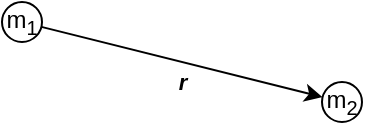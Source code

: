 <mxfile version="27.0.5">
  <diagram name="Page-1" id="2tO210dEBngJHJd127Xf">
    <mxGraphModel dx="494" dy="289" grid="1" gridSize="10" guides="1" tooltips="1" connect="1" arrows="1" fold="1" page="1" pageScale="1" pageWidth="850" pageHeight="1100" math="0" shadow="0">
      <root>
        <mxCell id="0" />
        <mxCell id="1" parent="0" />
        <mxCell id="XuYN-abzQt9xshRhp1ik-2" value="m&lt;sub&gt;1&lt;/sub&gt;" style="ellipse;whiteSpace=wrap;html=1;aspect=fixed;" vertex="1" parent="1">
          <mxGeometry x="150" y="150" width="20" height="20" as="geometry" />
        </mxCell>
        <mxCell id="XuYN-abzQt9xshRhp1ik-3" value="m&lt;sub&gt;2&lt;/sub&gt;" style="ellipse;whiteSpace=wrap;html=1;aspect=fixed;" vertex="1" parent="1">
          <mxGeometry x="310" y="190" width="20" height="20" as="geometry" />
        </mxCell>
        <mxCell id="XuYN-abzQt9xshRhp1ik-4" value="&lt;b&gt;&lt;i&gt;r&lt;/i&gt;&lt;/b&gt;" style="endArrow=classic;html=1;rounded=0;" edge="1" parent="1" source="XuYN-abzQt9xshRhp1ik-2" target="XuYN-abzQt9xshRhp1ik-3">
          <mxGeometry x="0.034" y="-10" width="50" height="50" relative="1" as="geometry">
            <mxPoint x="150" y="340" as="sourcePoint" />
            <mxPoint x="200" y="290" as="targetPoint" />
            <mxPoint as="offset" />
          </mxGeometry>
        </mxCell>
      </root>
    </mxGraphModel>
  </diagram>
</mxfile>

